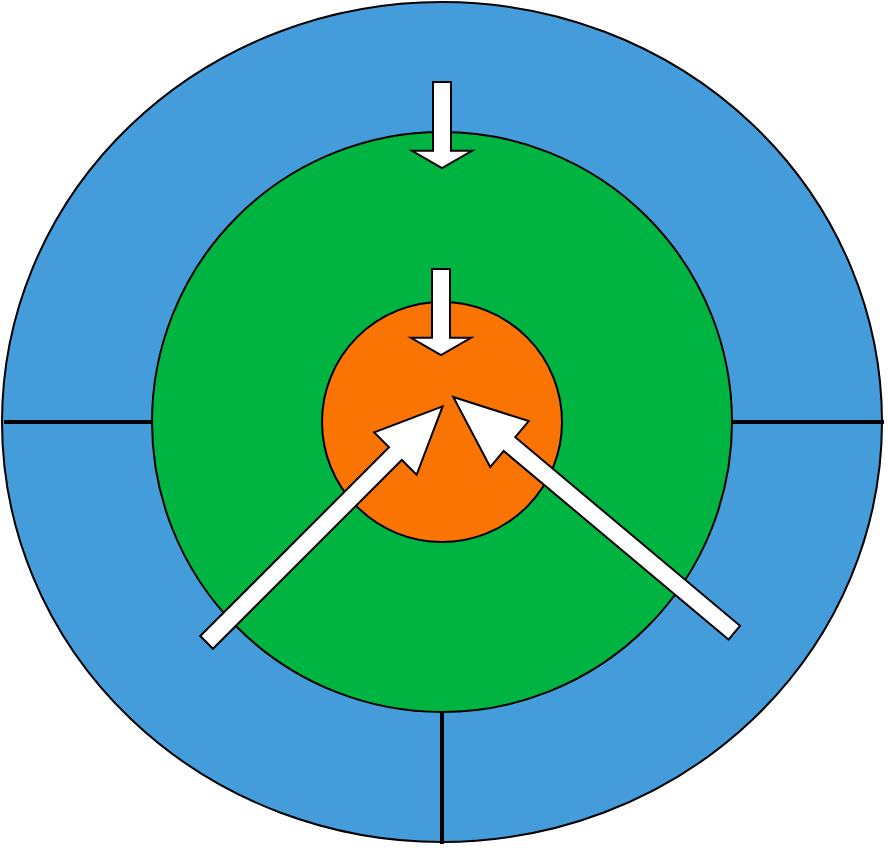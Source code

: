 <mxfile version="15.4.0" type="github">
  <diagram id="9q0Mz_b_WH28MAoYwJv6" name="Page-1">
    <mxGraphModel dx="946" dy="557" grid="1" gridSize="10" guides="1" tooltips="1" connect="1" arrows="1" fold="1" page="1" pageScale="1" pageWidth="827" pageHeight="1169" math="0" shadow="0">
      <root>
        <mxCell id="0" />
        <mxCell id="1" parent="0" />
        <mxCell id="e0oWWkWF6Ld828ex1qAI-1" value="" style="ellipse;whiteSpace=wrap;html=1;fillColor=#459CDA;" vertex="1" parent="1">
          <mxGeometry x="194" y="120" width="440" height="420" as="geometry" />
        </mxCell>
        <mxCell id="e0oWWkWF6Ld828ex1qAI-8" value="" style="line;strokeWidth=2;direction=south;html=1;fillColor=#E300D4;" vertex="1" parent="1">
          <mxGeometry x="409" y="185" width="10" height="356" as="geometry" />
        </mxCell>
        <mxCell id="e0oWWkWF6Ld828ex1qAI-9" value="" style="line;strokeWidth=2;direction=south;html=1;fillColor=#E300D4;rotation=90;" vertex="1" parent="1">
          <mxGeometry x="410" y="110" width="10" height="440" as="geometry" />
        </mxCell>
        <mxCell id="e0oWWkWF6Ld828ex1qAI-2" value="" style="ellipse;whiteSpace=wrap;html=1;aspect=fixed;fillColor=#00B441;" vertex="1" parent="1">
          <mxGeometry x="269" y="185" width="290" height="290" as="geometry" />
        </mxCell>
        <mxCell id="e0oWWkWF6Ld828ex1qAI-3" value="" style="ellipse;whiteSpace=wrap;html=1;aspect=fixed;fillColor=#F97402;" vertex="1" parent="1">
          <mxGeometry x="354" y="270" width="120" height="120" as="geometry" />
        </mxCell>
        <mxCell id="e0oWWkWF6Ld828ex1qAI-13" value="" style="shape=singleArrow;direction=west;whiteSpace=wrap;html=1;fillColor=#FFFFFF;rotation=-90;" vertex="1" parent="1">
          <mxGeometry x="392.5" y="166.5" width="43" height="30" as="geometry" />
        </mxCell>
        <mxCell id="e0oWWkWF6Ld828ex1qAI-14" value="" style="shape=singleArrow;direction=west;whiteSpace=wrap;html=1;fillColor=#FFFFFF;rotation=-90;" vertex="1" parent="1">
          <mxGeometry x="392" y="260" width="43" height="30" as="geometry" />
        </mxCell>
        <mxCell id="e0oWWkWF6Ld828ex1qAI-15" value="" style="shape=singleArrow;direction=west;whiteSpace=wrap;html=1;fillColor=#FFFFFF;rotation=-225;" vertex="1" parent="1">
          <mxGeometry x="271.86" y="366.2" width="166.89" height="30" as="geometry" />
        </mxCell>
        <mxCell id="e0oWWkWF6Ld828ex1qAI-16" value="" style="shape=singleArrow;direction=west;whiteSpace=wrap;html=1;fillColor=#FFFFFF;rotation=40;" vertex="1" parent="1">
          <mxGeometry x="398.19" y="361.41" width="183.39" height="30" as="geometry" />
        </mxCell>
      </root>
    </mxGraphModel>
  </diagram>
</mxfile>
